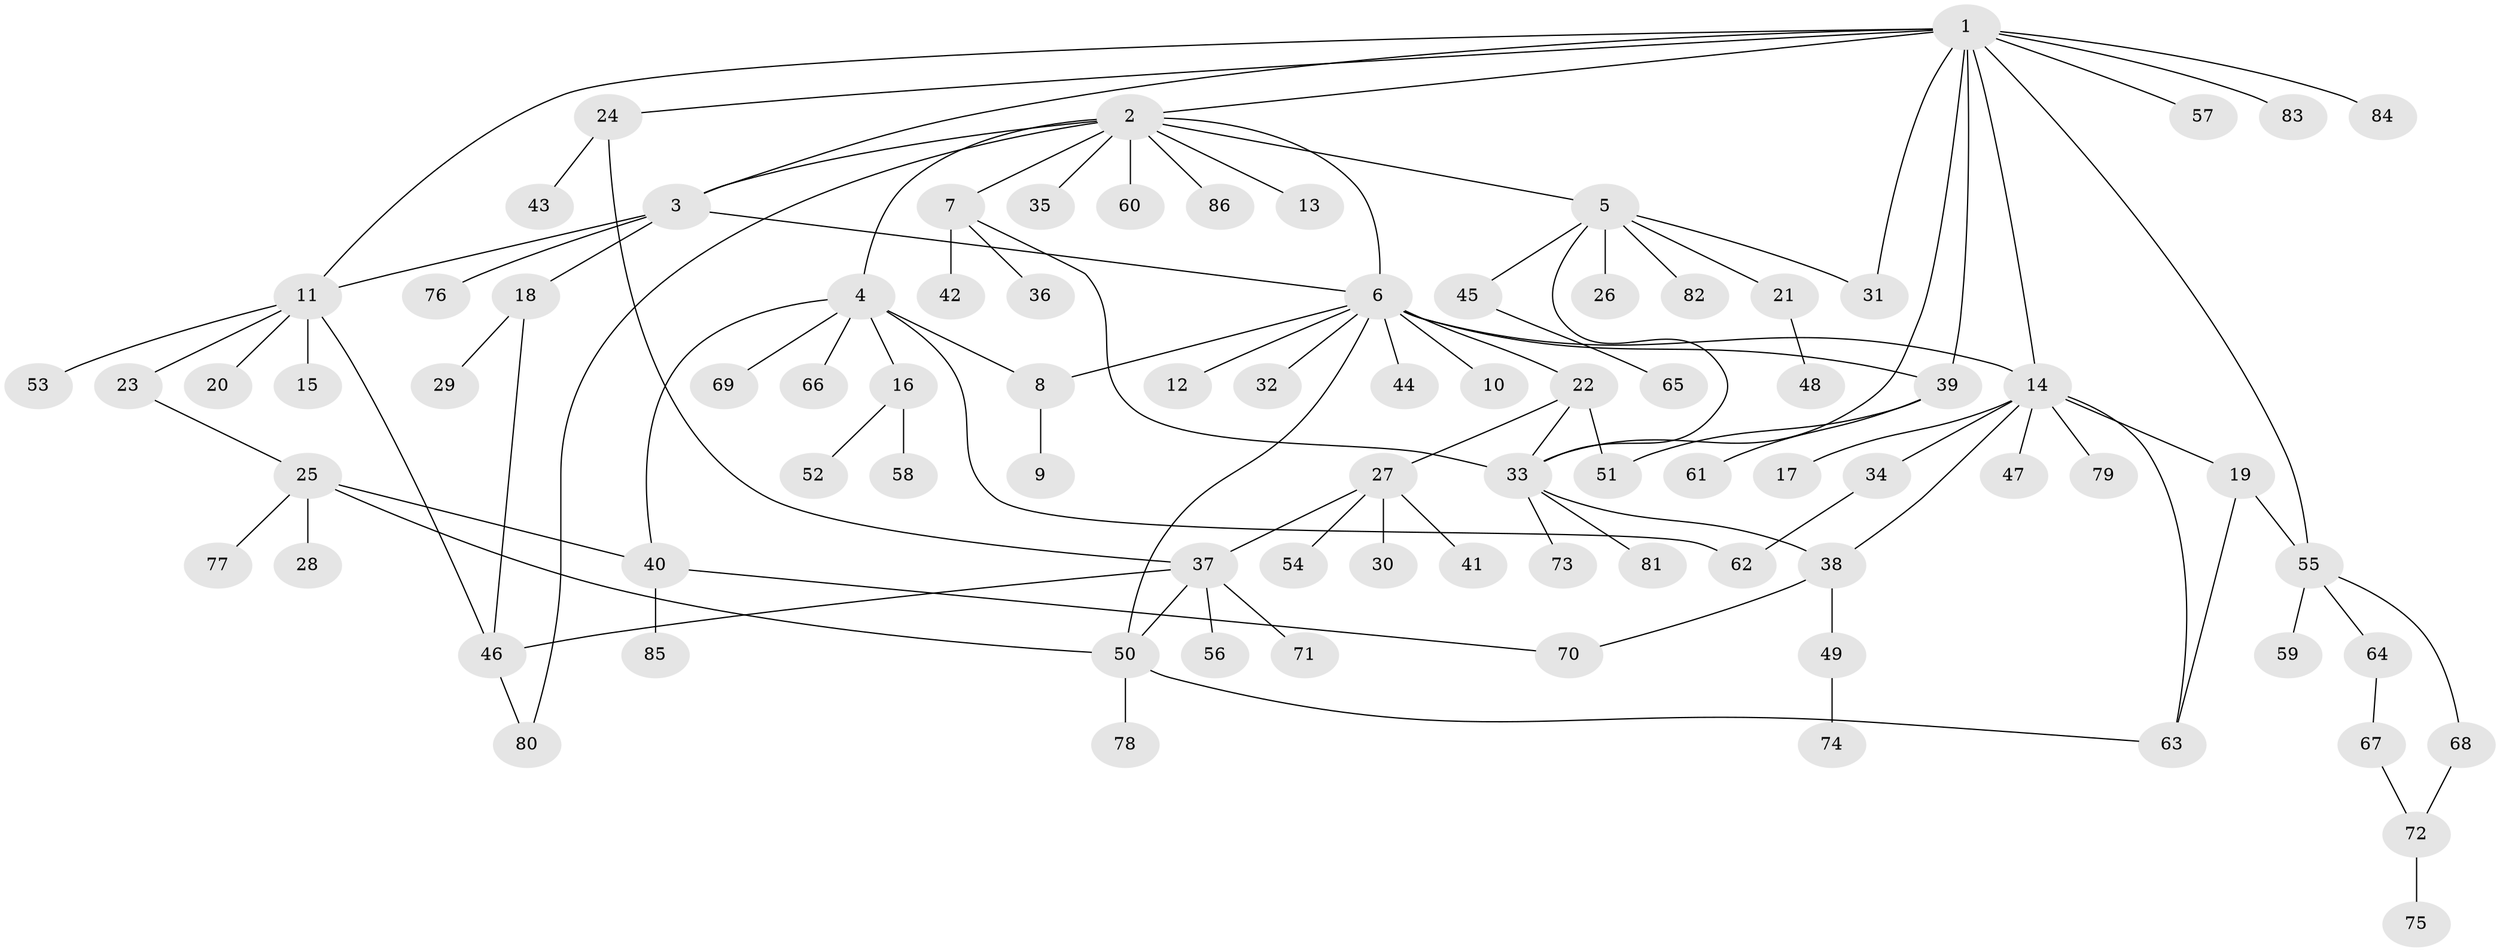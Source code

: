 // Generated by graph-tools (version 1.1) at 2025/11/02/27/25 16:11:09]
// undirected, 86 vertices, 110 edges
graph export_dot {
graph [start="1"]
  node [color=gray90,style=filled];
  1;
  2;
  3;
  4;
  5;
  6;
  7;
  8;
  9;
  10;
  11;
  12;
  13;
  14;
  15;
  16;
  17;
  18;
  19;
  20;
  21;
  22;
  23;
  24;
  25;
  26;
  27;
  28;
  29;
  30;
  31;
  32;
  33;
  34;
  35;
  36;
  37;
  38;
  39;
  40;
  41;
  42;
  43;
  44;
  45;
  46;
  47;
  48;
  49;
  50;
  51;
  52;
  53;
  54;
  55;
  56;
  57;
  58;
  59;
  60;
  61;
  62;
  63;
  64;
  65;
  66;
  67;
  68;
  69;
  70;
  71;
  72;
  73;
  74;
  75;
  76;
  77;
  78;
  79;
  80;
  81;
  82;
  83;
  84;
  85;
  86;
  1 -- 2;
  1 -- 3;
  1 -- 11;
  1 -- 14;
  1 -- 24;
  1 -- 31;
  1 -- 33;
  1 -- 39;
  1 -- 55;
  1 -- 57;
  1 -- 83;
  1 -- 84;
  2 -- 3;
  2 -- 4;
  2 -- 5;
  2 -- 6;
  2 -- 7;
  2 -- 13;
  2 -- 35;
  2 -- 60;
  2 -- 80;
  2 -- 86;
  3 -- 6;
  3 -- 11;
  3 -- 18;
  3 -- 76;
  4 -- 8;
  4 -- 16;
  4 -- 40;
  4 -- 62;
  4 -- 66;
  4 -- 69;
  5 -- 21;
  5 -- 26;
  5 -- 31;
  5 -- 33;
  5 -- 45;
  5 -- 82;
  6 -- 8;
  6 -- 10;
  6 -- 12;
  6 -- 14;
  6 -- 22;
  6 -- 32;
  6 -- 39;
  6 -- 44;
  6 -- 50;
  7 -- 33;
  7 -- 36;
  7 -- 42;
  8 -- 9;
  11 -- 15;
  11 -- 20;
  11 -- 23;
  11 -- 46;
  11 -- 53;
  14 -- 17;
  14 -- 19;
  14 -- 34;
  14 -- 38;
  14 -- 47;
  14 -- 63;
  14 -- 79;
  16 -- 52;
  16 -- 58;
  18 -- 29;
  18 -- 46;
  19 -- 55;
  19 -- 63;
  21 -- 48;
  22 -- 27;
  22 -- 33;
  22 -- 51;
  23 -- 25;
  24 -- 37;
  24 -- 43;
  25 -- 28;
  25 -- 40;
  25 -- 50;
  25 -- 77;
  27 -- 30;
  27 -- 37;
  27 -- 41;
  27 -- 54;
  33 -- 38;
  33 -- 73;
  33 -- 81;
  34 -- 62;
  37 -- 46;
  37 -- 50;
  37 -- 56;
  37 -- 71;
  38 -- 49;
  38 -- 70;
  39 -- 51;
  39 -- 61;
  40 -- 70;
  40 -- 85;
  45 -- 65;
  46 -- 80;
  49 -- 74;
  50 -- 63;
  50 -- 78;
  55 -- 59;
  55 -- 64;
  55 -- 68;
  64 -- 67;
  67 -- 72;
  68 -- 72;
  72 -- 75;
}
